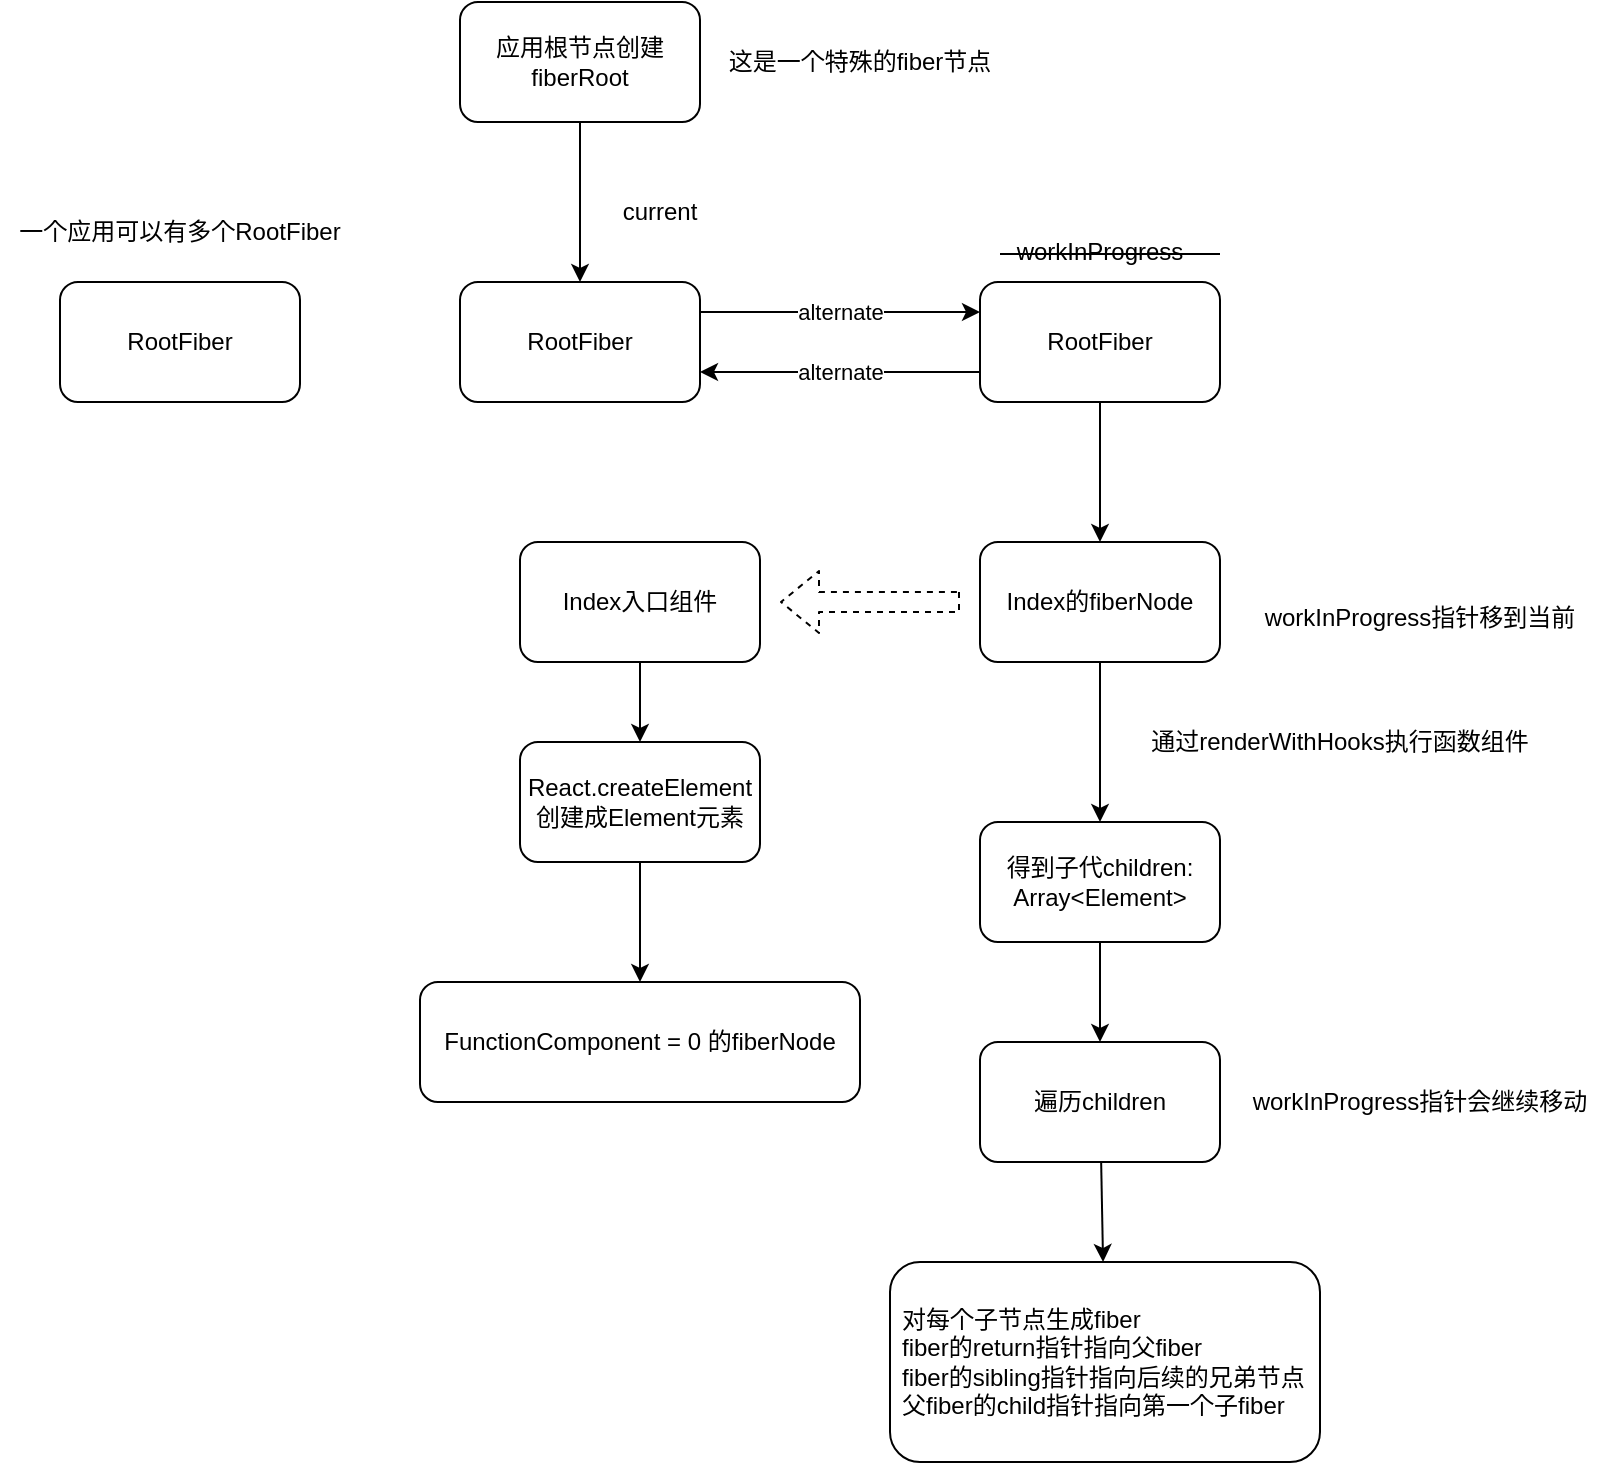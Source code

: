 <mxfile>
    <diagram id="K95BOhvK7CKRiZBYVhQK" name="第 1 页">
        <mxGraphModel dx="928" dy="700" grid="1" gridSize="10" guides="1" tooltips="1" connect="1" arrows="1" fold="1" page="1" pageScale="1" pageWidth="827" pageHeight="1169" math="0" shadow="0">
            <root>
                <mxCell id="0"/>
                <mxCell id="1" parent="0"/>
                <mxCell id="5" value="" style="edgeStyle=none;html=1;" edge="1" parent="1" source="2" target="4">
                    <mxGeometry relative="1" as="geometry"/>
                </mxCell>
                <mxCell id="2" value="应用根节点创建fiberRoot" style="rounded=1;whiteSpace=wrap;html=1;" vertex="1" parent="1">
                    <mxGeometry x="230" y="20" width="120" height="60" as="geometry"/>
                </mxCell>
                <mxCell id="3" value="这是一个特殊的fiber节点" style="text;html=1;strokeColor=none;fillColor=none;align=center;verticalAlign=middle;whiteSpace=wrap;rounded=0;" vertex="1" parent="1">
                    <mxGeometry x="320" y="32.5" width="220" height="35" as="geometry"/>
                </mxCell>
                <mxCell id="4" value="RootFiber" style="rounded=1;whiteSpace=wrap;html=1;" vertex="1" parent="1">
                    <mxGeometry x="230" y="160" width="120" height="60" as="geometry"/>
                </mxCell>
                <mxCell id="6" value="current" style="text;html=1;strokeColor=none;fillColor=none;align=center;verticalAlign=middle;whiteSpace=wrap;rounded=0;" vertex="1" parent="1">
                    <mxGeometry x="300" y="110" width="60" height="30" as="geometry"/>
                </mxCell>
                <mxCell id="7" value="RootFiber" style="rounded=1;whiteSpace=wrap;html=1;" vertex="1" parent="1">
                    <mxGeometry x="30" y="160" width="120" height="60" as="geometry"/>
                </mxCell>
                <mxCell id="8" value="一个应用可以有多个RootFiber" style="text;html=1;strokeColor=none;fillColor=none;align=center;verticalAlign=middle;whiteSpace=wrap;rounded=0;" vertex="1" parent="1">
                    <mxGeometry y="120" width="180" height="30" as="geometry"/>
                </mxCell>
                <mxCell id="21" value="" style="edgeStyle=none;html=1;" edge="1" parent="1" source="9" target="20">
                    <mxGeometry relative="1" as="geometry"/>
                </mxCell>
                <mxCell id="9" value="RootFiber" style="rounded=1;whiteSpace=wrap;html=1;" vertex="1" parent="1">
                    <mxGeometry x="490" y="160" width="120" height="60" as="geometry"/>
                </mxCell>
                <mxCell id="10" value="" style="endArrow=classic;html=1;entryX=0;entryY=0.25;entryDx=0;entryDy=0;" edge="1" parent="1" target="9">
                    <mxGeometry relative="1" as="geometry">
                        <mxPoint x="350" y="175" as="sourcePoint"/>
                        <mxPoint x="450" y="180" as="targetPoint"/>
                    </mxGeometry>
                </mxCell>
                <mxCell id="11" value="alternate" style="edgeLabel;resizable=0;html=1;align=center;verticalAlign=middle;" connectable="0" vertex="1" parent="10">
                    <mxGeometry relative="1" as="geometry"/>
                </mxCell>
                <mxCell id="12" value="" style="endArrow=classic;html=1;entryX=1;entryY=0.75;entryDx=0;entryDy=0;exitX=0;exitY=0.75;exitDx=0;exitDy=0;" edge="1" parent="1" source="9" target="4">
                    <mxGeometry relative="1" as="geometry">
                        <mxPoint x="450" y="210" as="sourcePoint"/>
                        <mxPoint x="550" y="210" as="targetPoint"/>
                    </mxGeometry>
                </mxCell>
                <mxCell id="13" value="alternate" style="edgeLabel;resizable=0;html=1;align=center;verticalAlign=middle;" connectable="0" vertex="1" parent="12">
                    <mxGeometry relative="1" as="geometry"/>
                </mxCell>
                <mxCell id="14" value="workInProgress" style="text;html=1;strokeColor=none;fillColor=none;align=center;verticalAlign=middle;whiteSpace=wrap;rounded=0;horizontal=1;fontStyle=0;dashed=1;dashPattern=8 8;gradientColor=none;" vertex="1" parent="1">
                    <mxGeometry x="520" y="130" width="60" height="30" as="geometry"/>
                </mxCell>
                <mxCell id="18" value="" style="edgeStyle=none;html=1;" edge="1" parent="1" source="15" target="16">
                    <mxGeometry relative="1" as="geometry"/>
                </mxCell>
                <mxCell id="15" value="Index入口组件" style="rounded=1;whiteSpace=wrap;html=1;" vertex="1" parent="1">
                    <mxGeometry x="260" y="290" width="120" height="60" as="geometry"/>
                </mxCell>
                <mxCell id="19" value="" style="edgeStyle=none;html=1;" edge="1" parent="1" source="16">
                    <mxGeometry relative="1" as="geometry">
                        <mxPoint x="320" y="510" as="targetPoint"/>
                    </mxGeometry>
                </mxCell>
                <mxCell id="16" value="React.createElement创建成Element元素" style="rounded=1;whiteSpace=wrap;html=1;" vertex="1" parent="1">
                    <mxGeometry x="260" y="390" width="120" height="60" as="geometry"/>
                </mxCell>
                <mxCell id="17" value="FunctionComponent = 0 的fiberNode" style="rounded=1;whiteSpace=wrap;html=1;" vertex="1" parent="1">
                    <mxGeometry x="210" y="510" width="220" height="60" as="geometry"/>
                </mxCell>
                <mxCell id="25" value="" style="edgeStyle=none;html=1;" edge="1" parent="1" source="20" target="24">
                    <mxGeometry relative="1" as="geometry"/>
                </mxCell>
                <mxCell id="20" value="Index的fiberNode" style="rounded=1;whiteSpace=wrap;html=1;" vertex="1" parent="1">
                    <mxGeometry x="490" y="290" width="120" height="60" as="geometry"/>
                </mxCell>
                <mxCell id="22" value="workInProgress指针移到当前" style="text;html=1;strokeColor=none;fillColor=none;align=center;verticalAlign=middle;whiteSpace=wrap;rounded=0;horizontal=1;fontStyle=0;dashed=1;dashPattern=8 8;gradientColor=none;" vertex="1" parent="1">
                    <mxGeometry x="630" y="310" width="160" height="35" as="geometry"/>
                </mxCell>
                <mxCell id="23" value="" style="endArrow=none;html=1;" edge="1" parent="1">
                    <mxGeometry width="50" height="50" relative="1" as="geometry">
                        <mxPoint x="500" y="146" as="sourcePoint"/>
                        <mxPoint x="610" y="146" as="targetPoint"/>
                    </mxGeometry>
                </mxCell>
                <mxCell id="28" value="" style="edgeStyle=none;html=1;" edge="1" parent="1" source="24" target="27">
                    <mxGeometry relative="1" as="geometry"/>
                </mxCell>
                <mxCell id="24" value="得到子代children: Array&amp;lt;Element&amp;gt;" style="rounded=1;whiteSpace=wrap;html=1;fillColor=none;gradientColor=none;" vertex="1" parent="1">
                    <mxGeometry x="490" y="430" width="120" height="60" as="geometry"/>
                </mxCell>
                <mxCell id="26" value="通过renderWithHooks执行函数组件" style="text;html=1;strokeColor=none;fillColor=none;align=center;verticalAlign=middle;whiteSpace=wrap;rounded=0;" vertex="1" parent="1">
                    <mxGeometry x="570" y="380" width="200" height="20" as="geometry"/>
                </mxCell>
                <mxCell id="30" value="" style="edgeStyle=none;html=1;" edge="1" parent="1" source="27" target="29">
                    <mxGeometry relative="1" as="geometry"/>
                </mxCell>
                <mxCell id="27" value="遍历children" style="rounded=1;whiteSpace=wrap;html=1;fillColor=none;gradientColor=none;" vertex="1" parent="1">
                    <mxGeometry x="490" y="540" width="120" height="60" as="geometry"/>
                </mxCell>
                <mxCell id="29" value="对每个子节点生成fiber&lt;br&gt;fiber的return指针指向父fiber&lt;br&gt;fiber的sibling指针指向后续的兄弟节点&lt;br&gt;父fiber的child指针指向第一个子fiber" style="rounded=1;whiteSpace=wrap;html=1;fillColor=none;gradientColor=none;align=left;spacingLeft=4;spacingRight=4;" vertex="1" parent="1">
                    <mxGeometry x="445" y="650" width="215" height="100" as="geometry"/>
                </mxCell>
                <mxCell id="31" value="workInProgress指针会继续移动" style="text;html=1;strokeColor=none;fillColor=none;align=center;verticalAlign=middle;whiteSpace=wrap;rounded=0;horizontal=1;fontStyle=0;dashed=1;dashPattern=8 8;gradientColor=none;" vertex="1" parent="1">
                    <mxGeometry x="620" y="550" width="180" height="40" as="geometry"/>
                </mxCell>
                <mxCell id="32" value="" style="shape=flexArrow;endArrow=classic;html=1;dashed=1;" edge="1" parent="1">
                    <mxGeometry width="50" height="50" relative="1" as="geometry">
                        <mxPoint x="480" y="320" as="sourcePoint"/>
                        <mxPoint x="390" y="320" as="targetPoint"/>
                    </mxGeometry>
                </mxCell>
            </root>
        </mxGraphModel>
    </diagram>
</mxfile>